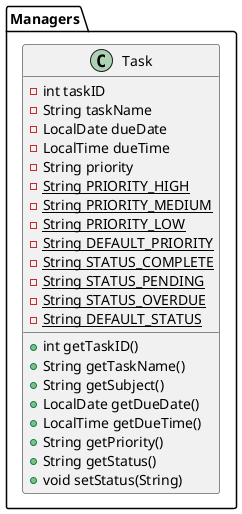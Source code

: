 @startuml
class Managers.Task {
- int taskID
- String taskName
- LocalDate dueDate
- LocalTime dueTime
- String priority
- {static} String PRIORITY_HIGH
- {static} String PRIORITY_MEDIUM
- {static} String PRIORITY_LOW
- {static} String DEFAULT_PRIORITY
- {static} String STATUS_COMPLETE
- {static} String STATUS_PENDING
- {static} String STATUS_OVERDUE
- {static} String DEFAULT_STATUS
+ int getTaskID()
+ String getTaskName()
+ String getSubject()
+ LocalDate getDueDate()
+ LocalTime getDueTime()
+ String getPriority()
+ String getStatus()
+ void setStatus(String)
}


@enduml
